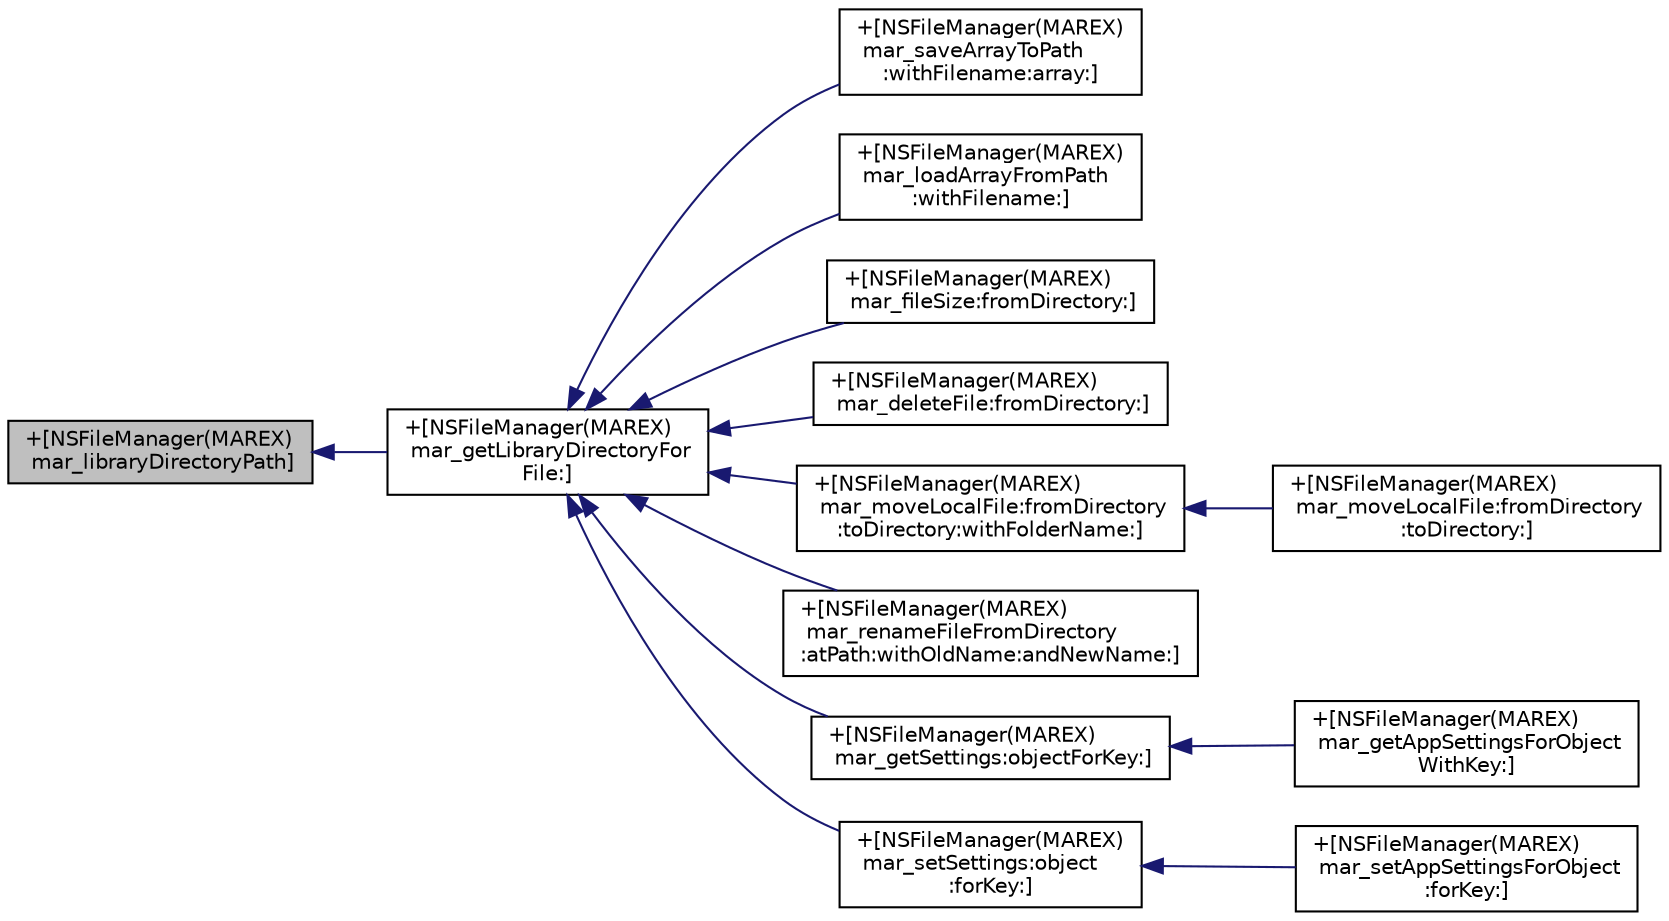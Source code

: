 digraph "+[NSFileManager(MAREX) mar_libraryDirectoryPath]"
{
  edge [fontname="Helvetica",fontsize="10",labelfontname="Helvetica",labelfontsize="10"];
  node [fontname="Helvetica",fontsize="10",shape=record];
  rankdir="LR";
  Node96 [label="+[NSFileManager(MAREX)\l mar_libraryDirectoryPath]",height=0.2,width=0.4,color="black", fillcolor="grey75", style="filled", fontcolor="black"];
  Node96 -> Node97 [dir="back",color="midnightblue",fontsize="10",style="solid",fontname="Helvetica"];
  Node97 [label="+[NSFileManager(MAREX)\l mar_getLibraryDirectoryFor\lFile:]",height=0.2,width=0.4,color="black", fillcolor="white", style="filled",URL="$category_n_s_file_manager_07_m_a_r_e_x_08.html#af80857d0bf3c6327dc0fe6ce23bc7a23"];
  Node97 -> Node98 [dir="back",color="midnightblue",fontsize="10",style="solid",fontname="Helvetica"];
  Node98 [label="+[NSFileManager(MAREX)\l mar_saveArrayToPath\l:withFilename:array:]",height=0.2,width=0.4,color="black", fillcolor="white", style="filled",URL="$category_n_s_file_manager_07_m_a_r_e_x_08.html#a3b9744dbfce7094347afad11a64fef35"];
  Node97 -> Node99 [dir="back",color="midnightblue",fontsize="10",style="solid",fontname="Helvetica"];
  Node99 [label="+[NSFileManager(MAREX)\l mar_loadArrayFromPath\l:withFilename:]",height=0.2,width=0.4,color="black", fillcolor="white", style="filled",URL="$category_n_s_file_manager_07_m_a_r_e_x_08.html#ab821176cefef4a942dfe15f7e144b42c"];
  Node97 -> Node100 [dir="back",color="midnightblue",fontsize="10",style="solid",fontname="Helvetica"];
  Node100 [label="+[NSFileManager(MAREX)\l mar_fileSize:fromDirectory:]",height=0.2,width=0.4,color="black", fillcolor="white", style="filled",URL="$category_n_s_file_manager_07_m_a_r_e_x_08.html#a2b6ca963f97ef62f68eb60a5f7bdb175"];
  Node97 -> Node101 [dir="back",color="midnightblue",fontsize="10",style="solid",fontname="Helvetica"];
  Node101 [label="+[NSFileManager(MAREX)\l mar_deleteFile:fromDirectory:]",height=0.2,width=0.4,color="black", fillcolor="white", style="filled",URL="$category_n_s_file_manager_07_m_a_r_e_x_08.html#ab547dd4af4e305d944b72c7ed8ef73da"];
  Node97 -> Node102 [dir="back",color="midnightblue",fontsize="10",style="solid",fontname="Helvetica"];
  Node102 [label="+[NSFileManager(MAREX)\l mar_moveLocalFile:fromDirectory\l:toDirectory:withFolderName:]",height=0.2,width=0.4,color="black", fillcolor="white", style="filled",URL="$category_n_s_file_manager_07_m_a_r_e_x_08.html#a38e43ad9efe39a7edd96c8bd3dcce0d0"];
  Node102 -> Node103 [dir="back",color="midnightblue",fontsize="10",style="solid",fontname="Helvetica"];
  Node103 [label="+[NSFileManager(MAREX)\l mar_moveLocalFile:fromDirectory\l:toDirectory:]",height=0.2,width=0.4,color="black", fillcolor="white", style="filled",URL="$category_n_s_file_manager_07_m_a_r_e_x_08.html#af00a05aea9bfaf3e97d84a3c30beb1bd"];
  Node97 -> Node104 [dir="back",color="midnightblue",fontsize="10",style="solid",fontname="Helvetica"];
  Node104 [label="+[NSFileManager(MAREX)\l mar_renameFileFromDirectory\l:atPath:withOldName:andNewName:]",height=0.2,width=0.4,color="black", fillcolor="white", style="filled",URL="$category_n_s_file_manager_07_m_a_r_e_x_08.html#a1b0741c9779a481247320ca490837a06"];
  Node97 -> Node105 [dir="back",color="midnightblue",fontsize="10",style="solid",fontname="Helvetica"];
  Node105 [label="+[NSFileManager(MAREX)\l mar_getSettings:objectForKey:]",height=0.2,width=0.4,color="black", fillcolor="white", style="filled",URL="$category_n_s_file_manager_07_m_a_r_e_x_08.html#afd1c2711d46813edd85bc8a6ca453460"];
  Node105 -> Node106 [dir="back",color="midnightblue",fontsize="10",style="solid",fontname="Helvetica"];
  Node106 [label="+[NSFileManager(MAREX)\l mar_getAppSettingsForObject\lWithKey:]",height=0.2,width=0.4,color="black", fillcolor="white", style="filled",URL="$category_n_s_file_manager_07_m_a_r_e_x_08.html#a4464b7dbe0f271a8a941f7c39487109e"];
  Node97 -> Node107 [dir="back",color="midnightblue",fontsize="10",style="solid",fontname="Helvetica"];
  Node107 [label="+[NSFileManager(MAREX)\l mar_setSettings:object\l:forKey:]",height=0.2,width=0.4,color="black", fillcolor="white", style="filled",URL="$category_n_s_file_manager_07_m_a_r_e_x_08.html#a1cab4f868f67e0b4dbffed9d39dffebd"];
  Node107 -> Node108 [dir="back",color="midnightblue",fontsize="10",style="solid",fontname="Helvetica"];
  Node108 [label="+[NSFileManager(MAREX)\l mar_setAppSettingsForObject\l:forKey:]",height=0.2,width=0.4,color="black", fillcolor="white", style="filled",URL="$category_n_s_file_manager_07_m_a_r_e_x_08.html#a3f1aeb8e4554b64c34c4deb3b804f2f4"];
}
